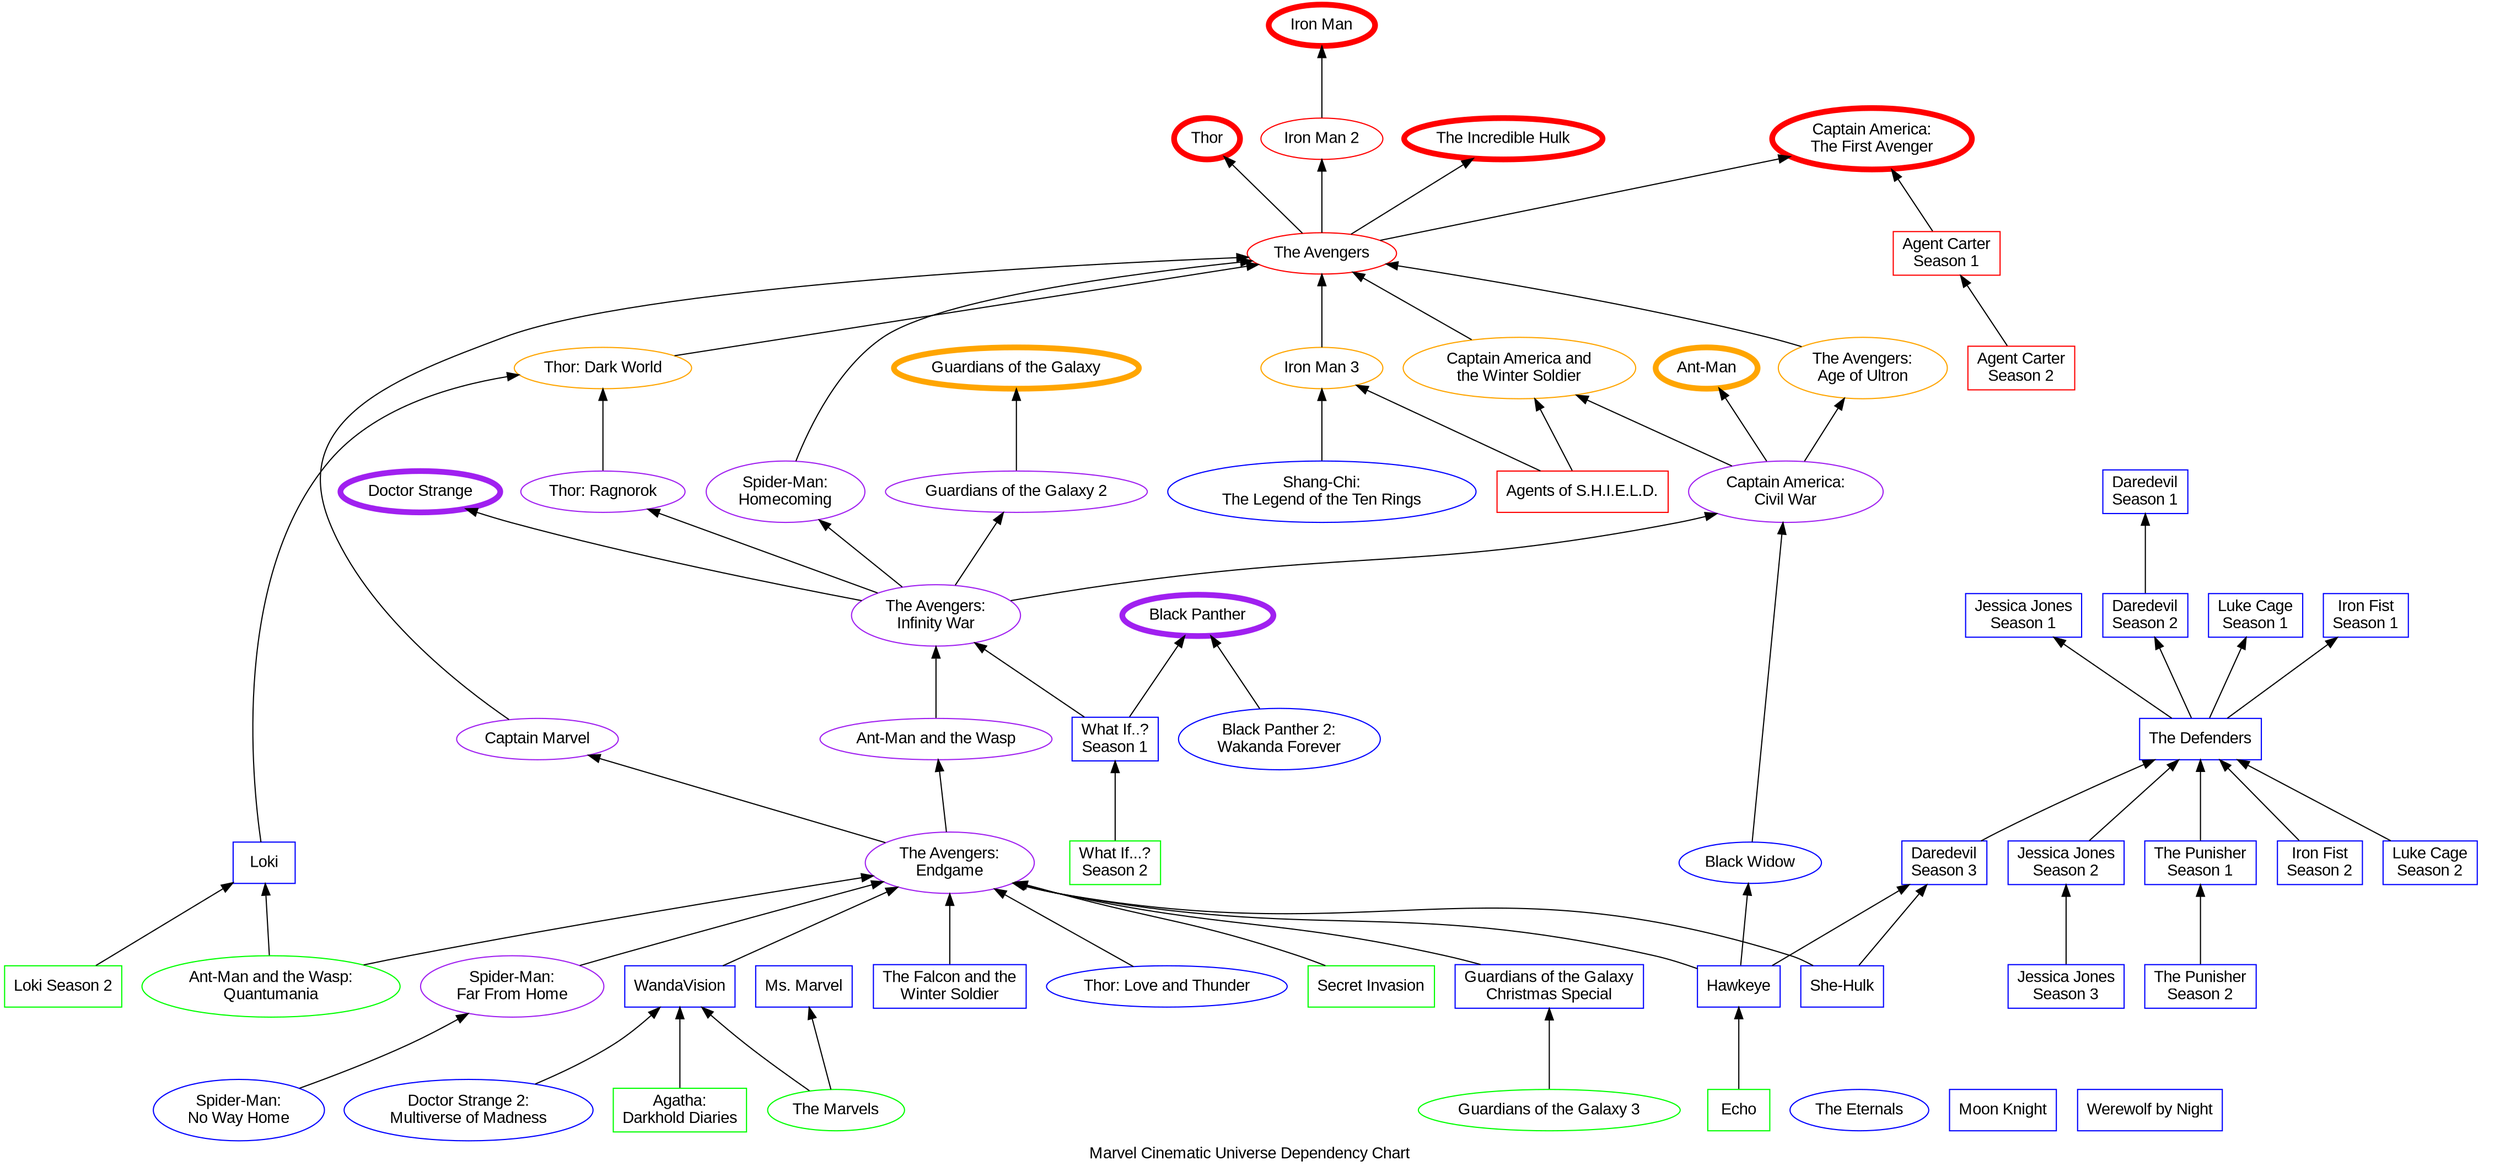 digraph mcu {
  label="Marvel Cinematic Universe Dependency Chart";
  ranksep=0.75;
  
  graph [fontname="Arial" rankdir="BT"];
  node [fontname="Arial"];
  edge [fontname="Arial"];

  # Phase 1
  ironman1 [label="Iron Man" color=red penwidth=5]
  thehulk [label="The Incredible Hulk" color=red penwidth=5]
  ironman2 [label="Iron Man 2" color=red]
  capamerica1 [label="Captain America:\nThe First Avenger" color=red penwidth=5]
  thor1 [label="Thor" color=red penwidth=5]
  avengers [label="The Avengers" color=red]

  # Phase 2
  ironman3 [label="Iron Man 3" color=orange]
  thor2 [label="Thor: Dark World" color=orange]
  capamerica2 [label="Captain America and\nthe Winter Soldier" color=orange]
  guardians1 [label="Guardians of the Galaxy" color=orange penwidth=5]
  ageofultron [label="The Avengers:\nAge of Ultron" color=orange]
  antman [label="Ant-Man" color=orange penwidth=5]

  # Phase 3
  civilwar [label="Captain America:\nCivil War" color=purple]
  docstrange [label="Doctor Strange" color=purple penwidth=5]
  guardians2 [label="Guardians of the Galaxy 2" color=purple]
  spidey1 [label="Spider-Man:\nHomecoming" color=purple]
  thor3 [label="Thor: Ragnorok" color=purple]
  bpanther1 [label="Black Panther" color=purple penwidth=5];
  bpanther2 [label="Black Panther 2:\nWakanda Forever" color=blue];
  whatif1 [label="What If..?\nSeason 1" color=blue shape=box];
  whatif2 [label="What If...?\nSeason 2" color=green shape=box];
  infinitywar [label="The Avengers:\nInfinity War" color=purple]
  antman2 [label="Ant-Man and the Wasp" color=purple]
  capmarvel [label="Captain Marvel" color=purple]
  endgame [label="The Avengers:\nEndgame" color=purple]
  spidey2 [label="Spider-Man:\nFar From Home" color=purple]

  # Phase 4
  wandavision [label="WandaVision" color=blue shape=box];
  falcon [label="The Falcon and the\nWinter Soldier" color=blue shape=box]
  loki1 [label="Loki" color=blue shape=box]
  bwidow [label="Black Widow" color=blue]
  shangchi [label="Shang-Chi:\nThe Legend of the Ten Rings" color=blue]
  eternals [label="The Eternals" color=blue]
  hawkeye [label="Hawkeye" color=blue shape=box]
  spidey3 [label="Spider-Man:\nNo Way Home" color=blue]
  moonknight [label="Moon Knight" color=blue shape=box]
  docstrange2 [label="Doctor Strange 2:\nMultiverse of Madness" color=blue]
  msmarvel [label="Ms. Marvel" color=blue shape=box]
  thor4 [label="Thor: Love and Thunder" color=blue]
  shehulk [label="She-Hulk" color=blue shape=box]
  werewolf [label="Werewolf by Night" color=blue shape=box]
  guardiansxmas [label="Guardians of the Galaxy\nChristmas Special" color=blue shape=box]

  # Phase 5
  antman3 [label="Ant-Man and the Wasp:\nQuantumania" color=green]
  guardians3 [label="Guardians of the Galaxy 3" color=green]
  secretinvasion [label="Secret Invasion" color=green shape=box]
  loki2 [label="Loki Season 2" color=green shape=box]
  themarvels [label="The Marvels" color=green]
  echo [label="Echo" color=green shape=box]
  darkhold [label="Agatha:\nDarkhold Diaries" color=green shape=box]

  # TV Series
  agentshield [label="Agents of S.H.I.E.L.D." color=red shape=box]
  agentcarter1 [label="Agent Carter\nSeason 1" color=red shape=box]
  agentcarter2 [label="Agent Carter\nSeason 2" color=red shape=box]

  # Defenders Saga
  subgraph cluster_defenders {
  graph [style="invis"];
  daredevil1 [label="Daredevil\nSeason 1" color=blue shape=box]
  jjones1 [label="Jessica Jones\nSeason 1" color=blue shape=box]
  daredevil2 [label="Daredevil\nSeason 2" color=blue shape=box]
  lukecage1 [label="Luke Cage\nSeason 1" color=blue shape=box]
  ironfist1 [label="Iron Fist\nSeason 1" color=blue shape=box]
  defenders [label="The Defenders" color=blue shape=box]
  punisher1 [label="The Punisher\nSeason 1" color=blue shape=box]
  jjones2 [label="Jessica Jones\nSeason 2" color=blue shape=box]
  lukecage2 [label="Luke Cage\nSeason 2" color=blue shape=box]
  ironfist2 [label="Iron Fist\nSeason 2" color=blue shape=box]
  daredevil3 [label="Daredevil\nSeason 3" color=blue shape=box]
  punisher2 [label="The Punisher\nSeason 2" color=blue shape=box]
  jjones3 [label="Jessica Jones\nSeason 3" color=blue shape=box]
  }
  
  #### Dependencies

  # Iron Man 2 builds on Iron Man 1
  ironman2 -> ironman1

  # Introduces Black Widow and War Machine
  avengers -> ironman2

  # Introduces Thor and Loki
  avengers -> thor1

  # Introduces Captain America and Bucky Barnes
  avengers -> capamerica1

  # Introduces Hulk
  avengers -> thehulk

  # Stark's emotions in Iron Man 3 are all about battle of NYC.
  ironman3 -> avengers;

  # Thor's experiences with Loki are formative in The Dark World.
  thor2 -> avengers;

  # The Avengers establishes Captain America as a member of S.H.I.E.L.D.
  capamerica2 -> avengers;

  # Spiderman starts with a cleanup of the battle of NYC.
  spidey1 -> avengers;

  # The battle of NYC and Stark's subsequent fears are what push Stark to create
  # Ultron.
  ageofultron -> avengers;

  # The Winter Soldier is a pivotal character in Civil War.
  civilwar -> capamerica2;

  # The central plot depends on Tony nearly destroying the world with Ultron.
  civilwar -> ageofultron;

  # Antman participates in Civil War.
  civilwar -> antman;

  # The Guardians of the Galaxy need to be established.
  guardians2 -> guardians1;

  thor3 -> thor2;
  
  # Thor 2 introduces Reality Infinity Stone, also pushes Thor to be homeless,
  # Loki to find a better version of himself.
  infinitywar -> thor3;

  # Establishes a divided and weakened Avengers, reveals Wakanda as a power,
  # and highlights Vision as the keeper of the Mind infinity stone.
  infinitywar -> civilwar;

  # Black Widow is on the run for violating the Sokovia Accords, established in
  # Civil War.
  bwidow -> civilwar;

  # Introduces Doctor Strange, Time infinity stone.
  infinitywar -> docstrange;

  # Introduces guardians, Mantis, Power infinity stone.
  infinitywar -> guardians2;

  # The Avengers introduces Nick Fury.
  capmarvel -> avengers;

  # Captain Marvel needs to be introduced for Endgame
  endgame -> capmarvel;

  # Peter and Tony's relationship is assumed in Infinity War.
  infinitywar -> spidey1;

  # Spiderman 2 is post-Blip, Tony is gone, Fury tries to step in.
  spidey2 -> endgame;

  # Plot of Spiderman 3 depends on post-credits Spiderman 2 scene.
  spidey3 -> spidey2;

  # Backstory on why Wanda is so messed up.
  wandavision -> endgame

  # Kang the Conqueror is introduced in Loki.  Without it, Quantumania
  # falls totally flat (who is this Kang guy anyway?).  Probably a
  # reason for its poor reviews.
  antman3 -> loki1;

  # Multiverse of Madness is not comprehensible without knowing the events
  # of WandaVision.  This is a strong dependency.
  docstrange2 -> wandavision;

  # Wakanda Forever proceeds directly from Black Panther, with very little
  # influence on the plot from the greater MCU.
  bpanther2 -> bpanther1;

  # Infinity War and its dependencies are almost enough to entirely
  # grasp whatif's variants and overarching plot.
  whatif1 -> infinitywar

  # What If..? has an episode incorporating Killmonger, not appearing in Infinity
  # War but only introduced in Black Panther
  whatif1 -> bpanther1

  # What If 2 has no post-Infinity War references, so it really only depends
  # on What If 1.
  whatif2 -> whatif1

  # This is bizarre, but the *end credit scene* of Ant-Man and the
  # Wasp is kind of plot critical, showing how Scott was trapped in
  # the quantum realm during the blip.  The beginning of endgame makes
  # no damn sense without this crucial scene.
  antman2 -> infinitywar;
  endgame -> antman2;

  # Antman3 definitively starts post-Blip.
  antman3 -> endgame;

  # Main character gains superpowers from Wandavision events.
  themarvels -> wandavision;

  # Main character gains superpowers from Ms. Marvel events.
  themarvels -> msmarvel;

  # Agent Carter introduced
  agentcarter1 -> capamerica1
  agentcarter2 -> agentcarter1
  
  # Iron Man 3 has the Mandarin, which appears later in Shang Chi
  shangchi -> ironman3;

  # Iron Man 3 introduces the Extremis virus, a plot point in Agents
  agentshield -> ironman3;

  # Important Winter Soldier events occur in Agents
  agentshield -> capamerica2

  # Direct sequels
  defenders -> daredevil2 -> daredevil1;
  defenders -> jjones1;
  defenders -> lukecage1;
  defenders -> ironfist1;
  daredevil3 -> defenders;
  jjones2 -> defenders;
  lukecage2 -> defenders;
  ironfist2 -> defenders;
  punisher1 -> defenders;
  punisher2 -> punisher1;
  jjones3 -> jjones2

  # Loki needs context from Thor: Dark World where Frigga dies, and
  # the Avengers where his variant diverges.
  loki2 -> loki1 -> thor2;

  # Part of plot needs Clint's failure to save Natasha
  hawkeye -> endgame;

  # Kingpin's reappearance as a villain happens in Hawkeye
  hawkeye -> daredevil3;

  # Part of plot revolves around Yelena's anger at Clint
  hawkeye -> bwidow;

  # Smart Hulk appears in Endgame, and She-Hulk starts with her
  # relationship with Bruce
  shehulk -> endgame;

  # Daredevil figures in She-Hulk Epi 8.
  shehulk -> daredevil3;

  # Part of Secret Invasion is that Fury has lost his contacts
  # after the Blip
  secretinvasion -> endgame;

  # Agatha is introduced in Wandavision
  darkhold -> wandavision;

  # The main story line for Falcon is post-Blip after Cap America gives up his
  # shield.
  falcon -> endgame;

  # The beginning starts with Thor's hanging out with the Guardians, which
  # happens in Endgame
  thor4 -> endgame;

  # Spurred by the events of Endgame and depends on being post-Blip.
  guardiansxmas -> endgame

  # The Guardian's Christmas special clarifies the relationship
  # between Quill and Mantis and sets up the beginning of Guardians 3.
  guardians3 -> guardiansxmas;

  # Echo is introduced in Hawkeye
  echo -> hawkeye;
}
